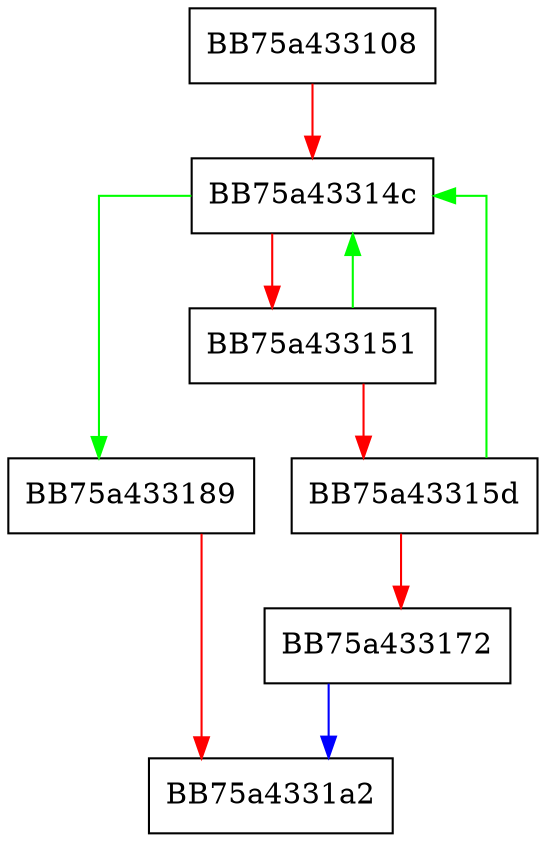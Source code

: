 digraph Update {
  node [shape="box"];
  graph [splines=ortho];
  BB75a433108 -> BB75a43314c [color="red"];
  BB75a43314c -> BB75a433189 [color="green"];
  BB75a43314c -> BB75a433151 [color="red"];
  BB75a433151 -> BB75a43314c [color="green"];
  BB75a433151 -> BB75a43315d [color="red"];
  BB75a43315d -> BB75a43314c [color="green"];
  BB75a43315d -> BB75a433172 [color="red"];
  BB75a433172 -> BB75a4331a2 [color="blue"];
  BB75a433189 -> BB75a4331a2 [color="red"];
}
